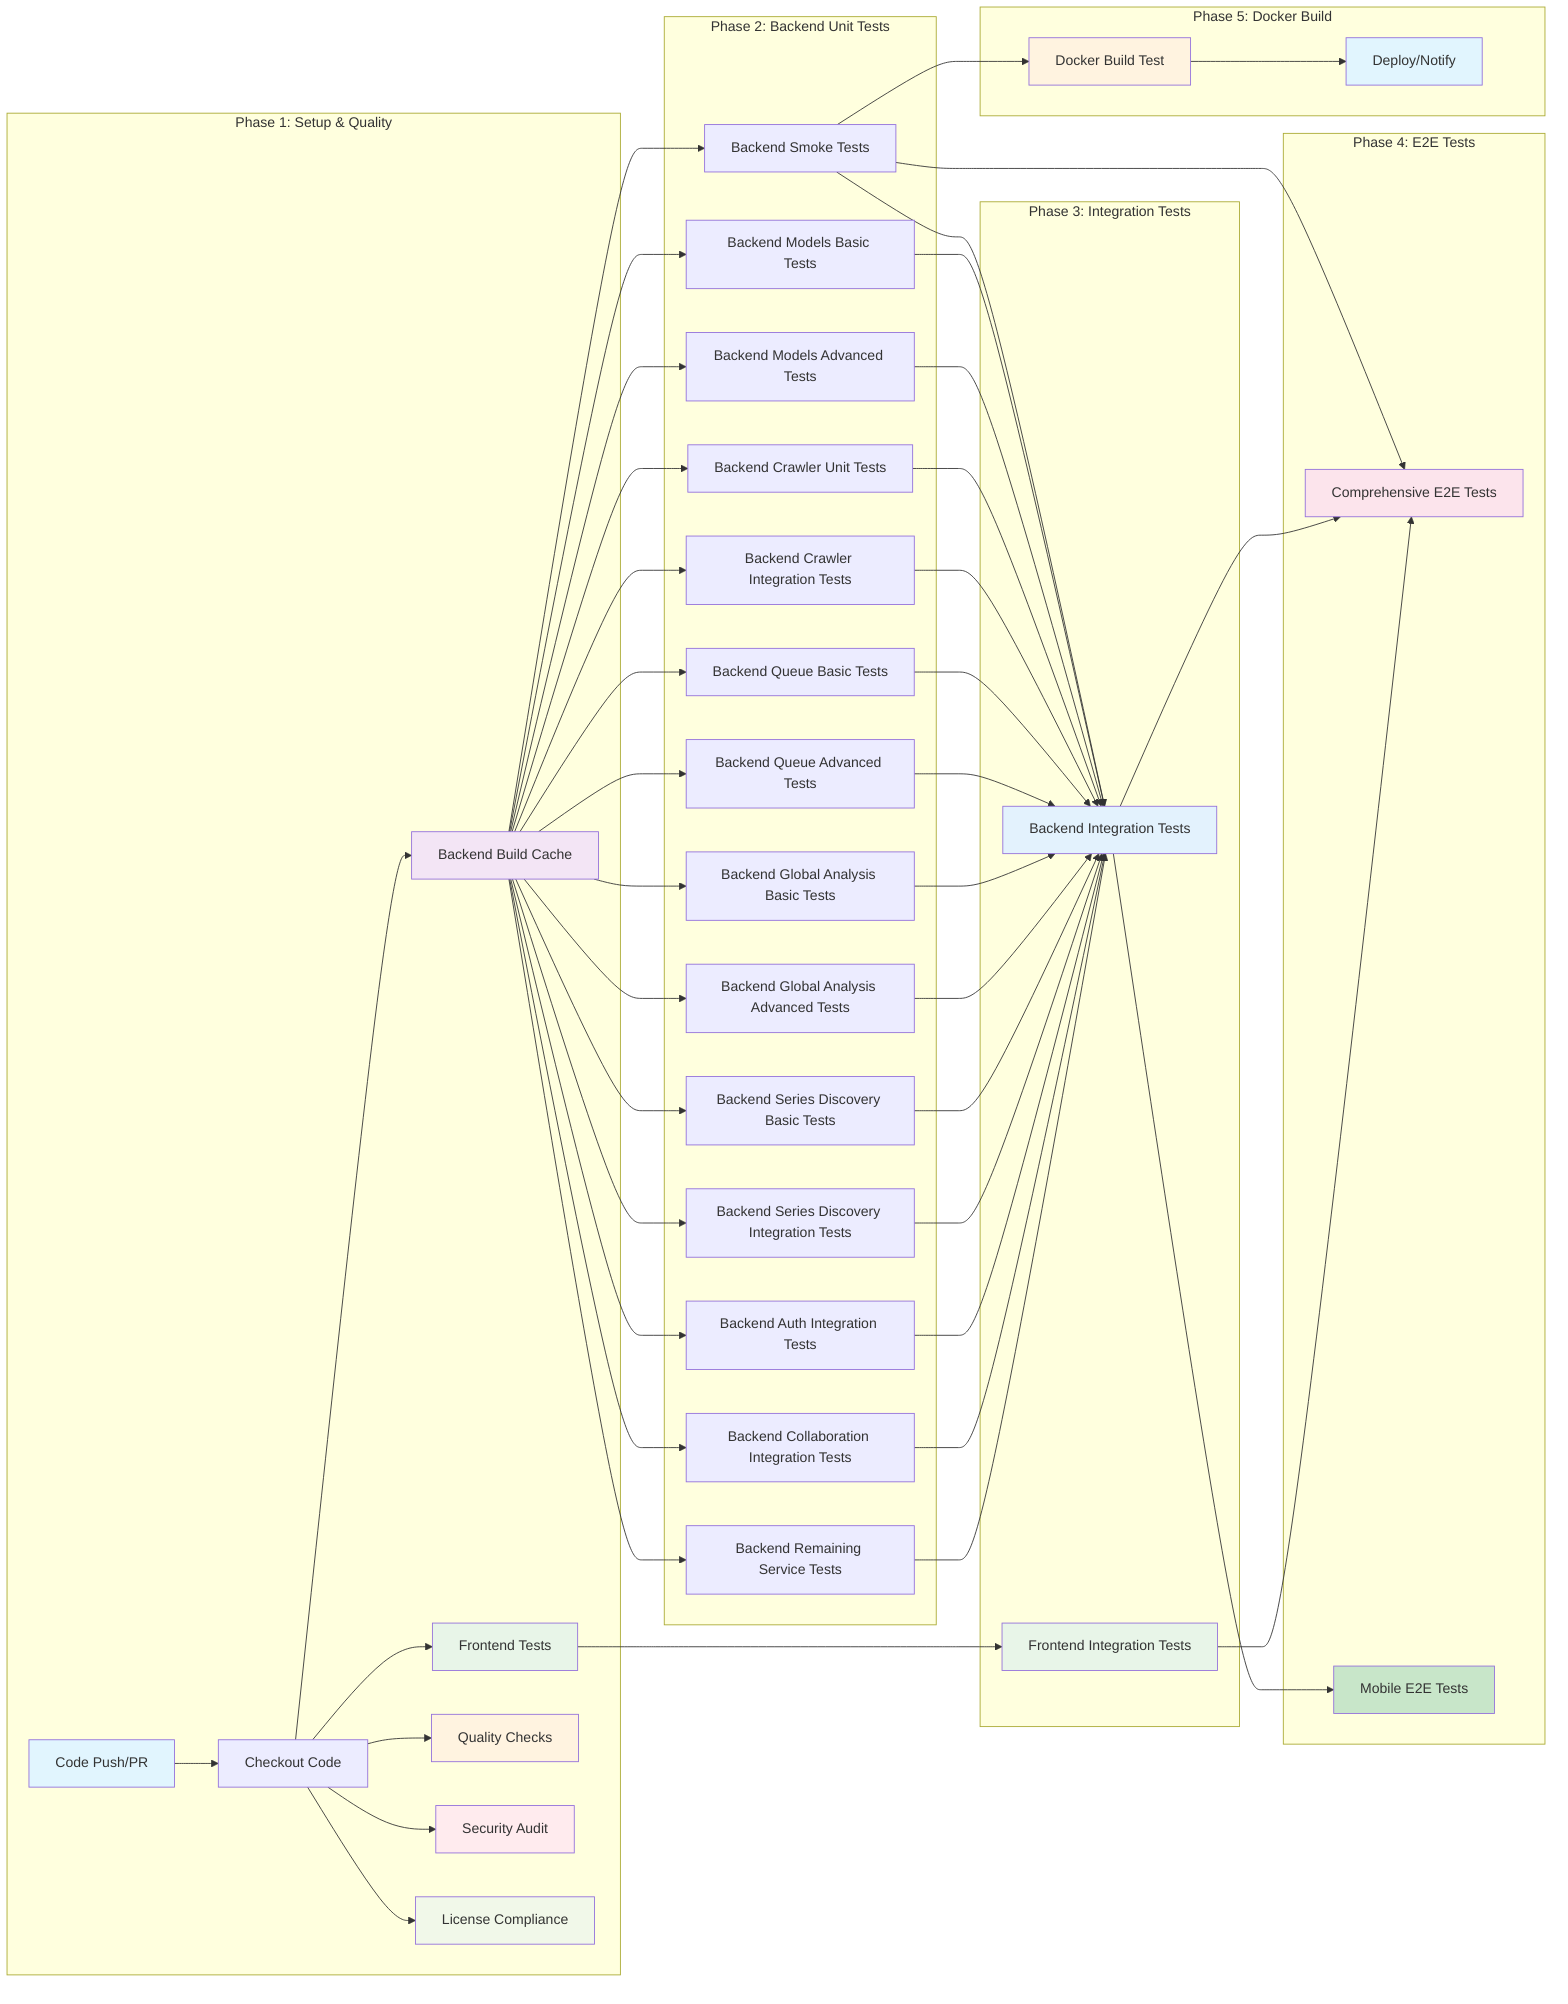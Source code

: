 graph LR
    subgraph "Phase 1: Setup & Quality"
        A[Code Push/PR] --> B[Checkout Code]
        B --> C[Backend Build Cache]
        B --> D[Frontend Tests]
        B --> E[Quality Checks]
        B --> F[Security Audit]
        B --> G[License Compliance]
    end

    subgraph "Phase 2: Backend Unit Tests"
        C --> H[Backend Smoke Tests]
        C --> I[Backend Models Basic Tests]
        C --> J[Backend Models Advanced Tests]
        C --> K[Backend Crawler Unit Tests]
        C --> L[Backend Crawler Integration Tests]
        C --> M[Backend Queue Basic Tests]
        C --> N[Backend Queue Advanced Tests]
        C --> O[Backend Global Analysis Basic Tests]
        C --> P[Backend Global Analysis Advanced Tests]
        C --> Q[Backend Series Discovery Basic Tests]
        C --> R[Backend Series Discovery Integration Tests]
        C --> S[Backend Auth Integration Tests]
        C --> T[Backend Collaboration Integration Tests]
        C --> U[Backend Remaining Service Tests]
    end

    subgraph "Phase 3: Integration Tests"
        H --> V[Backend Integration Tests]
        I --> V
        J --> V
        K --> V
        L --> V
        M --> V
        N --> V
        O --> V
        P --> V
        Q --> V
        R --> V
        S --> V
        T --> V
        U --> V

        D --> W[Frontend Integration Tests]
    end

    subgraph "Phase 4: E2E Tests"
        H --> X[Comprehensive E2E Tests]
        V --> X
        W --> X
        V --> Y[Mobile E2E Tests]
    end

    subgraph "Phase 5: Docker Build"
        H --> Z[Docker Build Test]
        Z --> AA[Deploy/Notify]
    end

    style A fill:#e1f5fe
    style C fill:#f3e5f5
    style D fill:#e8f5e8
    style E fill:#fff3e0
    style F fill:#ffebee
    style G fill:#f1f8e9
    style V fill:#e3f2fd
    style W fill:#e8f5e8
    style X fill:#fce4ec
    style Y fill:#c8e6c9
    style Z fill:#fff3e0
    style AA fill:#e1f5fe
